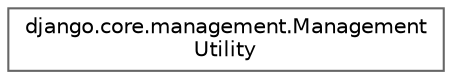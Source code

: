 digraph "Graphical Class Hierarchy"
{
 // LATEX_PDF_SIZE
  bgcolor="transparent";
  edge [fontname=Helvetica,fontsize=10,labelfontname=Helvetica,labelfontsize=10];
  node [fontname=Helvetica,fontsize=10,shape=box,height=0.2,width=0.4];
  rankdir="LR";
  Node0 [id="Node000000",label="django.core.management.Management\lUtility",height=0.2,width=0.4,color="grey40", fillcolor="white", style="filled",URL="$classdjango_1_1core_1_1management_1_1_management_utility.html",tooltip=" "];
}
